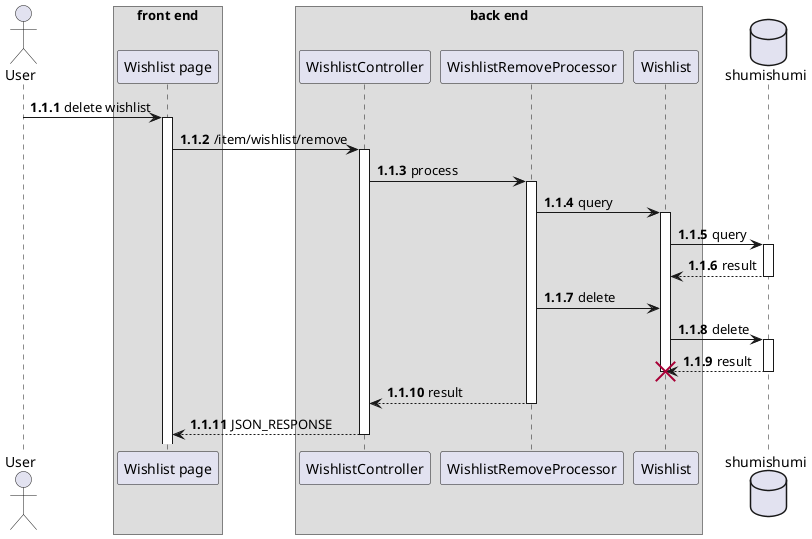 @startuml remove from wishlist
autonumber 1.1.1

actor User as u

box "front end"
participant "Wishlist page" as wishlist
end box

box "back end"
participant "WishlistController" as wc
participant "WishlistRemoveProcessor" as rmproc
participant Wishlist as wm
end box

database shumishumi as db

u -> wishlist++ : delete wishlist
wishlist -> wc++ : /item/wishlist/remove
wc -> rmproc++ : process
rmproc -> wm++ : query
wm -> db++ : query
return result
rmproc -> wm : delete
wm -> db++ : delete
return result
deactivate wm
destroy wm

return result
return JSON_RESPONSE

@enduml